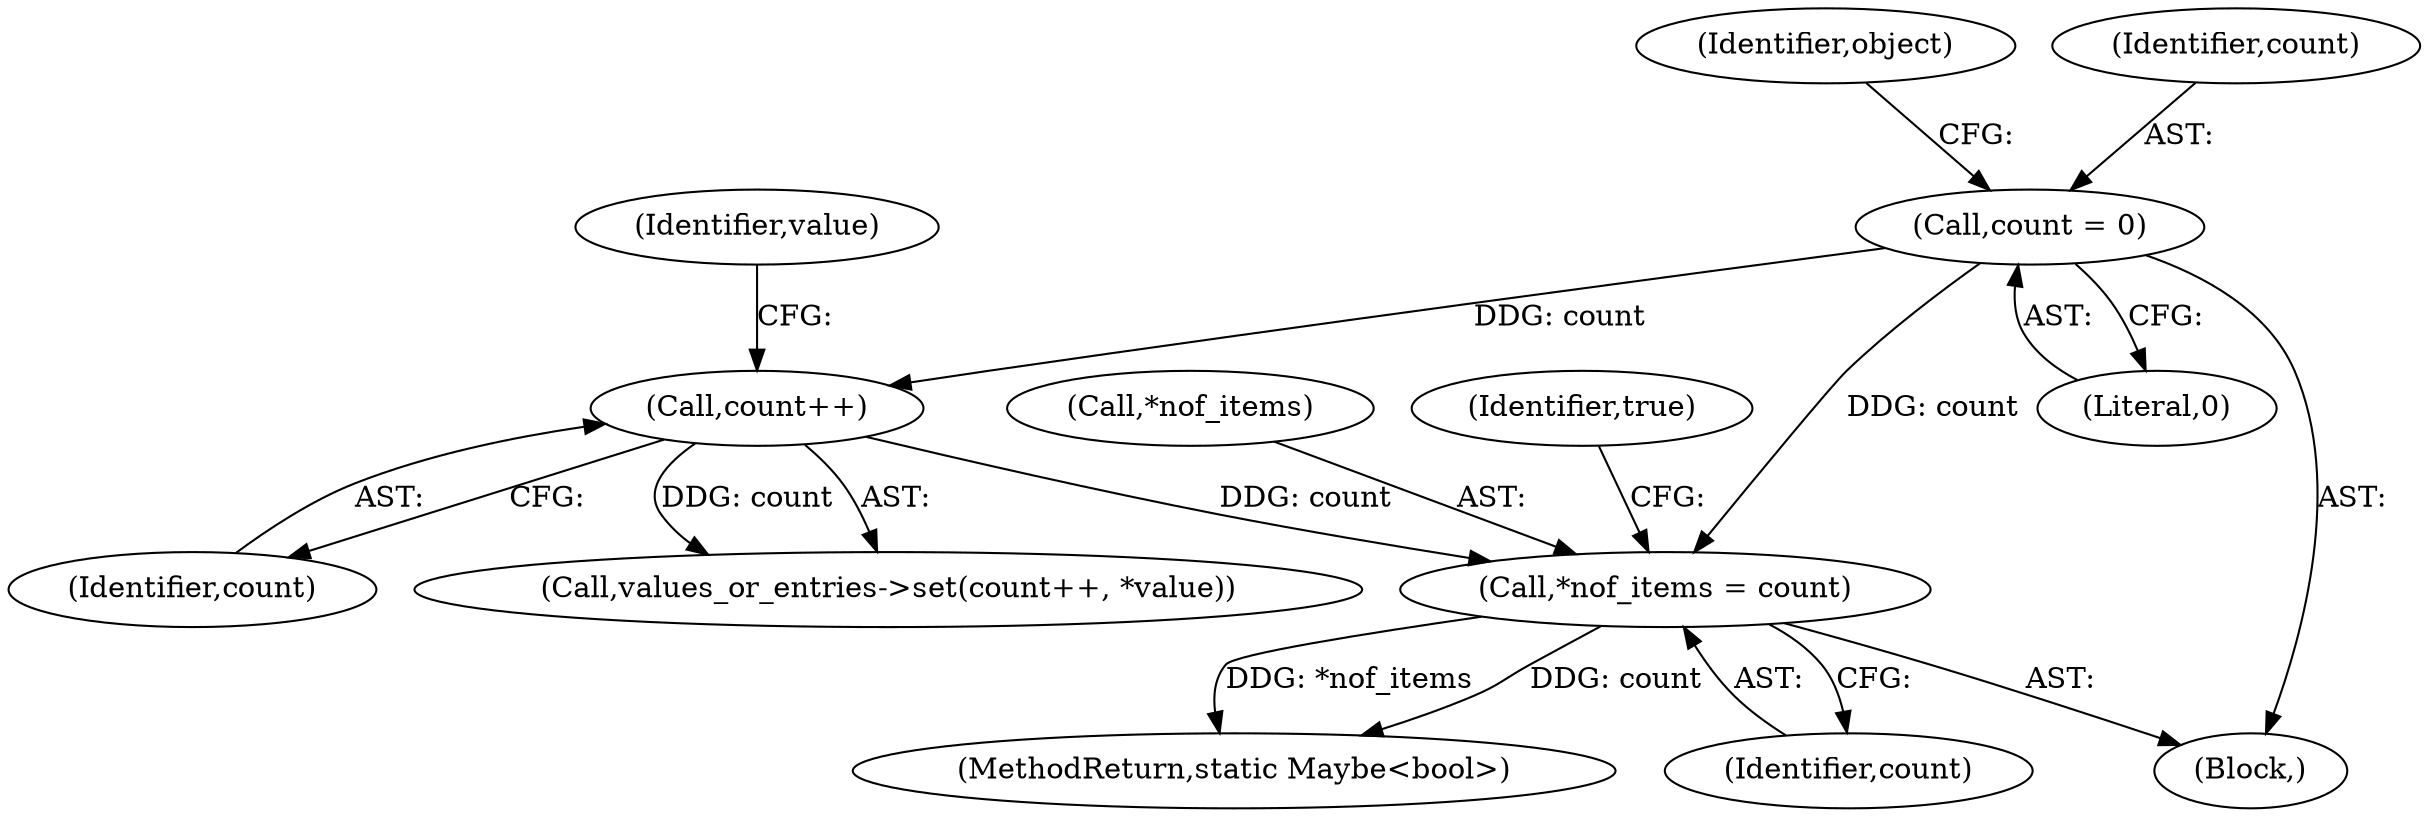 digraph "1_Android_a24543157ae2cdd25da43e20f4e48a07481e6ceb@pointer" {
"1000194" [label="(Call,*nof_items = count)"];
"1000190" [label="(Call,count++)"];
"1000109" [label="(Call,count = 0)"];
"1000197" [label="(Identifier,count)"];
"1000195" [label="(Call,*nof_items)"];
"1000200" [label="(Identifier,true)"];
"1000193" [label="(Identifier,value)"];
"1000201" [label="(MethodReturn,static Maybe<bool>)"];
"1000190" [label="(Call,count++)"];
"1000114" [label="(Identifier,object)"];
"1000110" [label="(Identifier,count)"];
"1000194" [label="(Call,*nof_items = count)"];
"1000109" [label="(Call,count = 0)"];
"1000111" [label="(Literal,0)"];
"1000191" [label="(Identifier,count)"];
"1000189" [label="(Call,values_or_entries->set(count++, *value))"];
"1000107" [label="(Block,)"];
"1000194" -> "1000107"  [label="AST: "];
"1000194" -> "1000197"  [label="CFG: "];
"1000195" -> "1000194"  [label="AST: "];
"1000197" -> "1000194"  [label="AST: "];
"1000200" -> "1000194"  [label="CFG: "];
"1000194" -> "1000201"  [label="DDG: *nof_items"];
"1000194" -> "1000201"  [label="DDG: count"];
"1000190" -> "1000194"  [label="DDG: count"];
"1000109" -> "1000194"  [label="DDG: count"];
"1000190" -> "1000189"  [label="AST: "];
"1000190" -> "1000191"  [label="CFG: "];
"1000191" -> "1000190"  [label="AST: "];
"1000193" -> "1000190"  [label="CFG: "];
"1000190" -> "1000189"  [label="DDG: count"];
"1000109" -> "1000190"  [label="DDG: count"];
"1000109" -> "1000107"  [label="AST: "];
"1000109" -> "1000111"  [label="CFG: "];
"1000110" -> "1000109"  [label="AST: "];
"1000111" -> "1000109"  [label="AST: "];
"1000114" -> "1000109"  [label="CFG: "];
}
